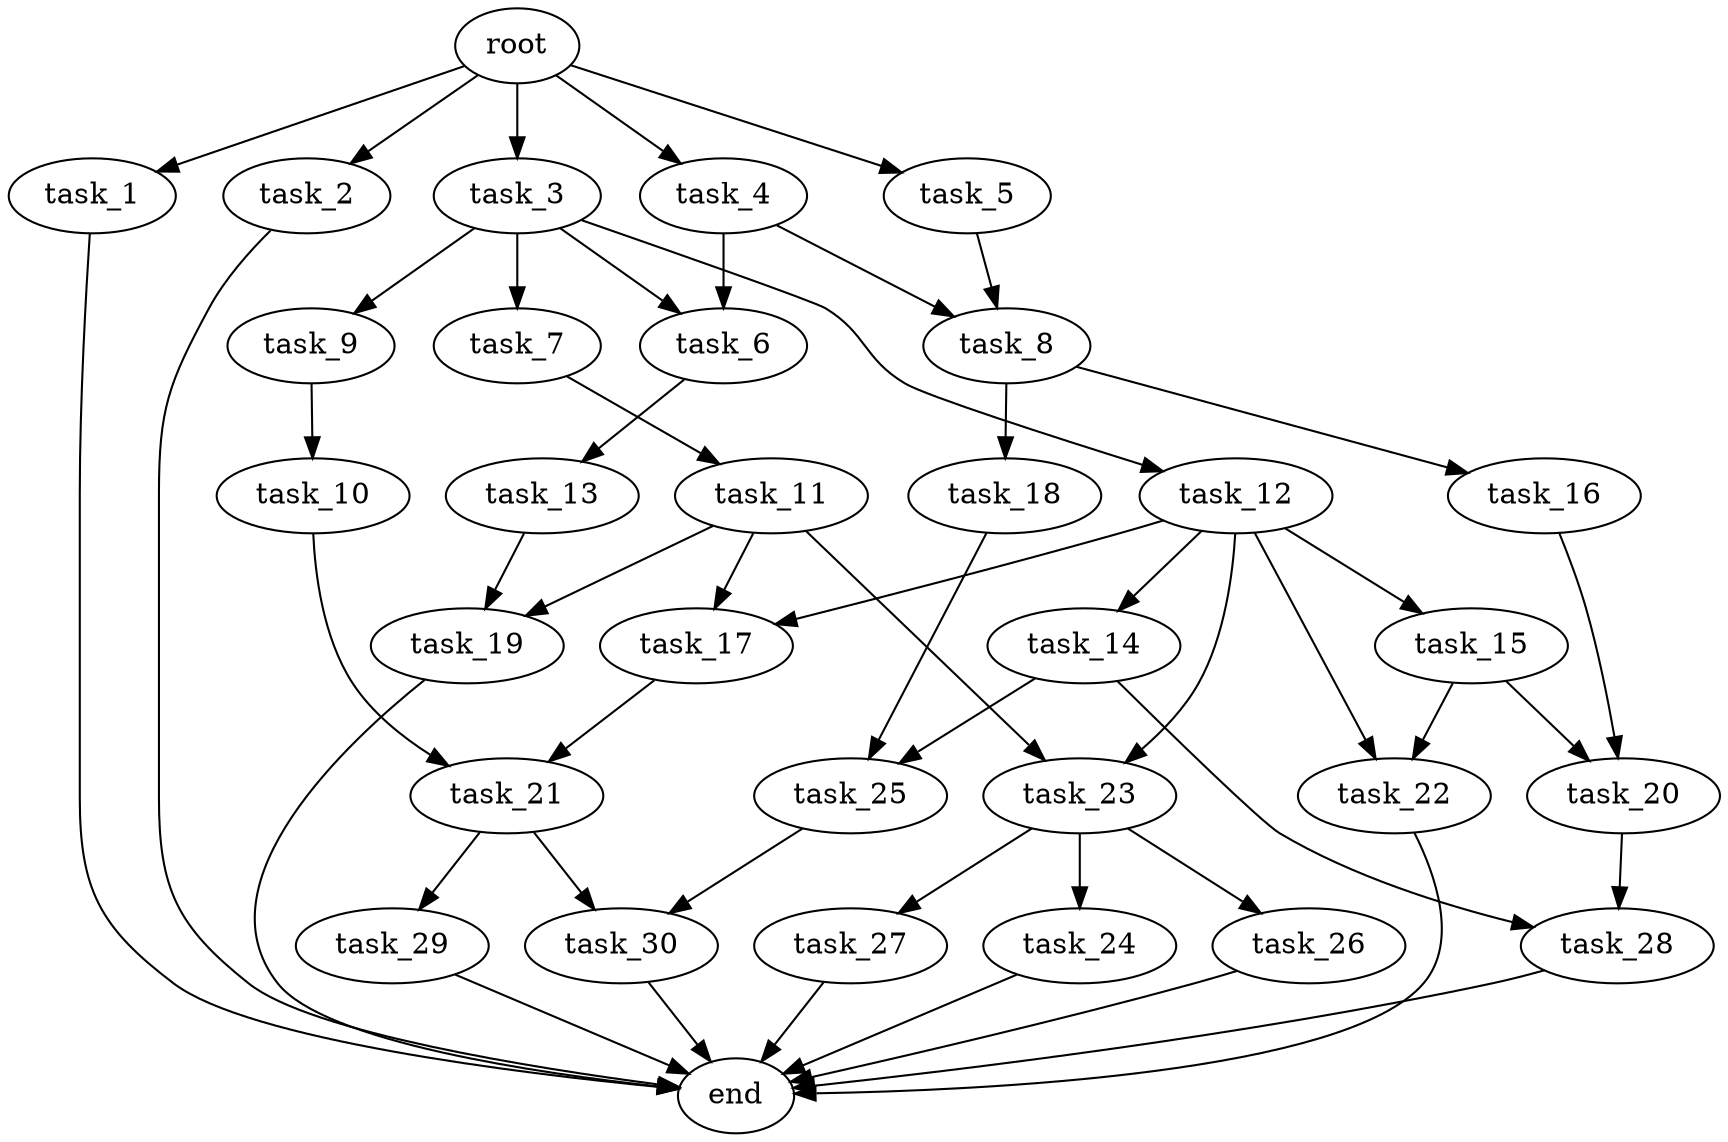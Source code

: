 digraph G {
  root [size="0.000000e+00"];
  task_1 [size="5.627275e+09"];
  task_2 [size="1.010803e+09"];
  task_3 [size="2.861642e+09"];
  task_4 [size="5.356799e+09"];
  task_5 [size="3.439348e+09"];
  task_6 [size="4.109489e+09"];
  task_7 [size="3.831052e+09"];
  task_8 [size="4.856362e+09"];
  task_9 [size="6.090013e+09"];
  task_10 [size="3.756192e+08"];
  task_11 [size="2.754866e+09"];
  task_12 [size="1.439383e+09"];
  task_13 [size="6.086944e+09"];
  task_14 [size="6.936919e+09"];
  task_15 [size="3.887865e+08"];
  task_16 [size="8.895853e+09"];
  task_17 [size="3.315609e+09"];
  task_18 [size="2.376555e+09"];
  task_19 [size="7.457752e+09"];
  task_20 [size="9.208429e+09"];
  task_21 [size="8.970417e+09"];
  task_22 [size="2.033087e+08"];
  task_23 [size="8.174042e+09"];
  task_24 [size="3.031246e+09"];
  task_25 [size="2.804186e+09"];
  task_26 [size="4.916701e+09"];
  task_27 [size="6.962132e+09"];
  task_28 [size="9.830757e+08"];
  task_29 [size="8.689131e+09"];
  task_30 [size="1.344721e+09"];
  end [size="0.000000e+00"];

  root -> task_1 [size="1.000000e-12"];
  root -> task_2 [size="1.000000e-12"];
  root -> task_3 [size="1.000000e-12"];
  root -> task_4 [size="1.000000e-12"];
  root -> task_5 [size="1.000000e-12"];
  task_1 -> end [size="1.000000e-12"];
  task_2 -> end [size="1.000000e-12"];
  task_3 -> task_6 [size="2.054745e+08"];
  task_3 -> task_7 [size="3.831052e+08"];
  task_3 -> task_9 [size="6.090013e+08"];
  task_3 -> task_12 [size="1.439383e+08"];
  task_4 -> task_6 [size="2.054745e+08"];
  task_4 -> task_8 [size="2.428181e+08"];
  task_5 -> task_8 [size="2.428181e+08"];
  task_6 -> task_13 [size="6.086944e+08"];
  task_7 -> task_11 [size="2.754866e+08"];
  task_8 -> task_16 [size="8.895853e+08"];
  task_8 -> task_18 [size="2.376555e+08"];
  task_9 -> task_10 [size="3.756192e+07"];
  task_10 -> task_21 [size="4.485208e+08"];
  task_11 -> task_17 [size="1.657805e+08"];
  task_11 -> task_19 [size="3.728876e+08"];
  task_11 -> task_23 [size="4.087021e+08"];
  task_12 -> task_14 [size="6.936919e+08"];
  task_12 -> task_15 [size="3.887865e+07"];
  task_12 -> task_17 [size="1.657805e+08"];
  task_12 -> task_22 [size="1.016543e+07"];
  task_12 -> task_23 [size="4.087021e+08"];
  task_13 -> task_19 [size="3.728876e+08"];
  task_14 -> task_25 [size="1.402093e+08"];
  task_14 -> task_28 [size="4.915378e+07"];
  task_15 -> task_20 [size="4.604214e+08"];
  task_15 -> task_22 [size="1.016543e+07"];
  task_16 -> task_20 [size="4.604214e+08"];
  task_17 -> task_21 [size="4.485208e+08"];
  task_18 -> task_25 [size="1.402093e+08"];
  task_19 -> end [size="1.000000e-12"];
  task_20 -> task_28 [size="4.915378e+07"];
  task_21 -> task_29 [size="8.689131e+08"];
  task_21 -> task_30 [size="6.723604e+07"];
  task_22 -> end [size="1.000000e-12"];
  task_23 -> task_24 [size="3.031246e+08"];
  task_23 -> task_26 [size="4.916701e+08"];
  task_23 -> task_27 [size="6.962132e+08"];
  task_24 -> end [size="1.000000e-12"];
  task_25 -> task_30 [size="6.723604e+07"];
  task_26 -> end [size="1.000000e-12"];
  task_27 -> end [size="1.000000e-12"];
  task_28 -> end [size="1.000000e-12"];
  task_29 -> end [size="1.000000e-12"];
  task_30 -> end [size="1.000000e-12"];
}
